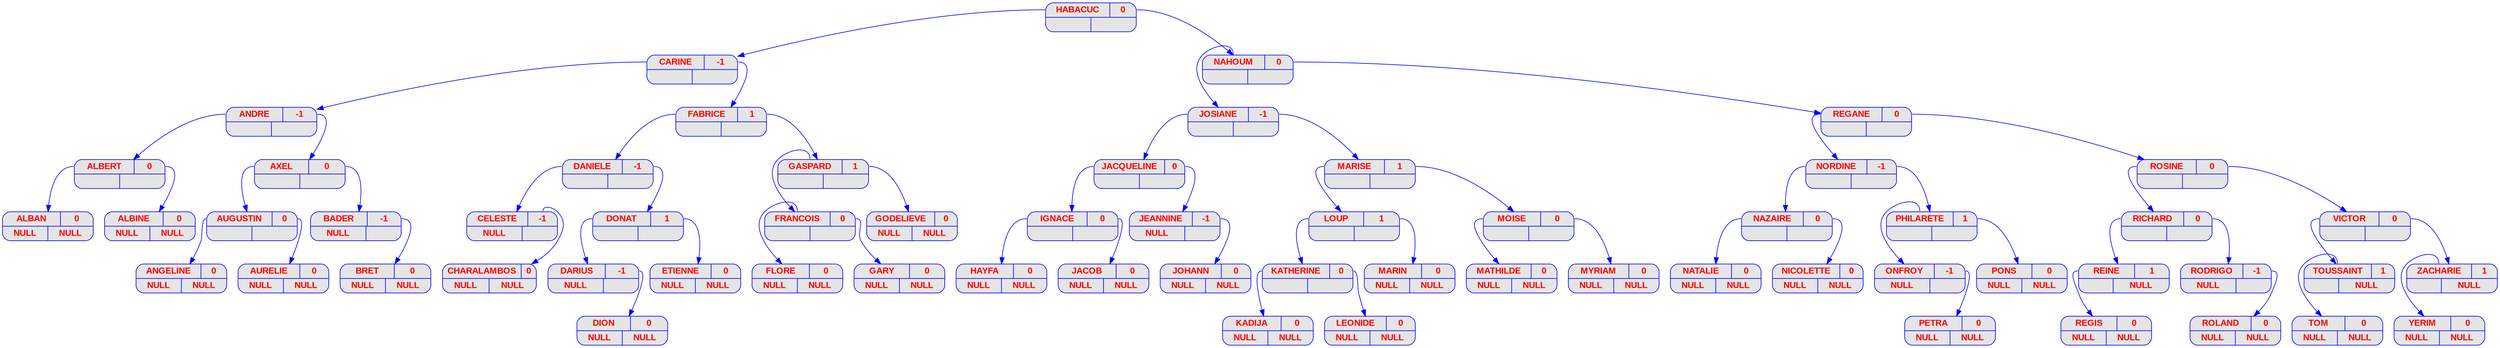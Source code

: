 digraph displayAVL {
	node [
		fontname  = "Arial bold" 
		fontsize  = "14"
		fontcolor = "red"
		style     = "rounded, filled"
		shape     = "record"
		fillcolor = "grey90"
		color     = "blue"
		width     = "2"
	]

	edge [
		color     = "blue"
	]

	HABACUC [label = "{{<g> HABACUC | <d> 0 } | { <g> | <d>}}"];
	HABACUC:g -> CARINE;
	CARINE [label = "{{<g> CARINE | <d> -1 } | { <g> | <d>}}"];
	CARINE:g -> ANDRE;
	ANDRE [label = "{{<g> ANDRE | <d> -1 } | { <g> | <d>}}"];
	ANDRE:g -> ALBERT;
	ALBERT [label = "{{<g> ALBERT | <d> 0 } | { <g> | <d>}}"];
	ALBERT:g -> ALBAN;
	ALBAN [label = "{{<g> ALBAN | <d> 0 } | { <g> | <d>}}"];
	ALBAN [label = "{{<g> ALBAN | <d> 0 }| { <g> NULL | <d> NULL}}"];
	ALBERT:d -> ALBINE;
	ALBINE [label = "{{<g> ALBINE | <d> 0 } | { <g> | <d>}}"];
	ALBINE [label = "{{<g> ALBINE | <d> 0 }| { <g> NULL | <d> NULL}}"];
	ANDRE:d -> AXEL;
	AXEL [label = "{{<g> AXEL | <d> 0 } | { <g> | <d>}}"];
	AXEL:g -> AUGUSTIN;
	AUGUSTIN [label = "{{<g> AUGUSTIN | <d> 0 } | { <g> | <d>}}"];
	AUGUSTIN:g -> ANGELINE;
	ANGELINE [label = "{{<g> ANGELINE | <d> 0 } | { <g> | <d>}}"];
	ANGELINE [label = "{{<g> ANGELINE | <d> 0 }| { <g> NULL | <d> NULL}}"];
	AUGUSTIN:d -> AURELIE;
	AURELIE [label = "{{<g> AURELIE | <d> 0 } | { <g> | <d>}}"];
	AURELIE [label = "{{<g> AURELIE | <d> 0 }| { <g> NULL | <d> NULL}}"];
	AXEL:d -> BADER;
	BADER [label = "{{<g> BADER | <d> -1 } | { <g> | <d>}}"];
	BADER [label = "{{<g> BADER | <d> -1 }| { <g> NULL | <d> }}"];
	BADER:d -> BRET;
	BRET [label = "{{<g> BRET | <d> 0 } | { <g> | <d>}}"];
	BRET [label = "{{<g> BRET | <d> 0 }| { <g> NULL | <d> NULL}}"];
	CARINE:d -> FABRICE;
	FABRICE [label = "{{<g> FABRICE | <d> 1 } | { <g> | <d>}}"];
	FABRICE:g -> DANIELE;
	DANIELE [label = "{{<g> DANIELE | <d> -1 } | { <g> | <d>}}"];
	DANIELE:g -> CELESTE;
	CELESTE [label = "{{<g> CELESTE | <d> -1 } | { <g> | <d>}}"];
	CELESTE [label = "{{<g> CELESTE | <d> -1 }| { <g> NULL | <d> }}"];
	CELESTE:d -> CHARALAMBOS;
	CHARALAMBOS [label = "{{<g> CHARALAMBOS | <d> 0 } | { <g> | <d>}}"];
	CHARALAMBOS [label = "{{<g> CHARALAMBOS | <d> 0 }| { <g> NULL | <d> NULL}}"];
	DANIELE:d -> DONAT;
	DONAT [label = "{{<g> DONAT | <d> 1 } | { <g> | <d>}}"];
	DONAT:g -> DARIUS;
	DARIUS [label = "{{<g> DARIUS | <d> -1 } | { <g> | <d>}}"];
	DARIUS [label = "{{<g> DARIUS | <d> -1 }| { <g> NULL | <d> }}"];
	DARIUS:d -> DION;
	DION [label = "{{<g> DION | <d> 0 } | { <g> | <d>}}"];
	DION [label = "{{<g> DION | <d> 0 }| { <g> NULL | <d> NULL}}"];
	DONAT:d -> ETIENNE;
	ETIENNE [label = "{{<g> ETIENNE | <d> 0 } | { <g> | <d>}}"];
	ETIENNE [label = "{{<g> ETIENNE | <d> 0 }| { <g> NULL | <d> NULL}}"];
	FABRICE:d -> GASPARD;
	GASPARD [label = "{{<g> GASPARD | <d> 1 } | { <g> | <d>}}"];
	GASPARD:g -> FRANCOIS;
	FRANCOIS [label = "{{<g> FRANCOIS | <d> 0 } | { <g> | <d>}}"];
	FRANCOIS:g -> FLORE;
	FLORE [label = "{{<g> FLORE | <d> 0 } | { <g> | <d>}}"];
	FLORE [label = "{{<g> FLORE | <d> 0 }| { <g> NULL | <d> NULL}}"];
	FRANCOIS:d -> GARY;
	GARY [label = "{{<g> GARY | <d> 0 } | { <g> | <d>}}"];
	GARY [label = "{{<g> GARY | <d> 0 }| { <g> NULL | <d> NULL}}"];
	GASPARD:d -> GODELIEVE;
	GODELIEVE [label = "{{<g> GODELIEVE | <d> 0 } | { <g> | <d>}}"];
	GODELIEVE [label = "{{<g> GODELIEVE | <d> 0 }| { <g> NULL | <d> NULL}}"];
	HABACUC:d -> NAHOUM;
	NAHOUM [label = "{{<g> NAHOUM | <d> 0 } | { <g> | <d>}}"];
	NAHOUM:g -> JOSIANE;
	JOSIANE [label = "{{<g> JOSIANE | <d> -1 } | { <g> | <d>}}"];
	JOSIANE:g -> JACQUELINE;
	JACQUELINE [label = "{{<g> JACQUELINE | <d> 0 } | { <g> | <d>}}"];
	JACQUELINE:g -> IGNACE;
	IGNACE [label = "{{<g> IGNACE | <d> 0 } | { <g> | <d>}}"];
	IGNACE:g -> HAYFA;
	HAYFA [label = "{{<g> HAYFA | <d> 0 } | { <g> | <d>}}"];
	HAYFA [label = "{{<g> HAYFA | <d> 0 }| { <g> NULL | <d> NULL}}"];
	IGNACE:d -> JACOB;
	JACOB [label = "{{<g> JACOB | <d> 0 } | { <g> | <d>}}"];
	JACOB [label = "{{<g> JACOB | <d> 0 }| { <g> NULL | <d> NULL}}"];
	JACQUELINE:d -> JEANNINE;
	JEANNINE [label = "{{<g> JEANNINE | <d> -1 } | { <g> | <d>}}"];
	JEANNINE [label = "{{<g> JEANNINE | <d> -1 }| { <g> NULL | <d> }}"];
	JEANNINE:d -> JOHANN;
	JOHANN [label = "{{<g> JOHANN | <d> 0 } | { <g> | <d>}}"];
	JOHANN [label = "{{<g> JOHANN | <d> 0 }| { <g> NULL | <d> NULL}}"];
	JOSIANE:d -> MARISE;
	MARISE [label = "{{<g> MARISE | <d> 1 } | { <g> | <d>}}"];
	MARISE:g -> LOUP;
	LOUP [label = "{{<g> LOUP | <d> 1 } | { <g> | <d>}}"];
	LOUP:g -> KATHERINE;
	KATHERINE [label = "{{<g> KATHERINE | <d> 0 } | { <g> | <d>}}"];
	KATHERINE:g -> KADIJA;
	KADIJA [label = "{{<g> KADIJA | <d> 0 } | { <g> | <d>}}"];
	KADIJA [label = "{{<g> KADIJA | <d> 0 }| { <g> NULL | <d> NULL}}"];
	KATHERINE:d -> LEONIDE;
	LEONIDE [label = "{{<g> LEONIDE | <d> 0 } | { <g> | <d>}}"];
	LEONIDE [label = "{{<g> LEONIDE | <d> 0 }| { <g> NULL | <d> NULL}}"];
	LOUP:d -> MARIN;
	MARIN [label = "{{<g> MARIN | <d> 0 } | { <g> | <d>}}"];
	MARIN [label = "{{<g> MARIN | <d> 0 }| { <g> NULL | <d> NULL}}"];
	MARISE:d -> MOISE;
	MOISE [label = "{{<g> MOISE | <d> 0 } | { <g> | <d>}}"];
	MOISE:g -> MATHILDE;
	MATHILDE [label = "{{<g> MATHILDE | <d> 0 } | { <g> | <d>}}"];
	MATHILDE [label = "{{<g> MATHILDE | <d> 0 }| { <g> NULL | <d> NULL}}"];
	MOISE:d -> MYRIAM;
	MYRIAM [label = "{{<g> MYRIAM | <d> 0 } | { <g> | <d>}}"];
	MYRIAM [label = "{{<g> MYRIAM | <d> 0 }| { <g> NULL | <d> NULL}}"];
	NAHOUM:d -> REGANE;
	REGANE [label = "{{<g> REGANE | <d> 0 } | { <g> | <d>}}"];
	REGANE:g -> NORDINE;
	NORDINE [label = "{{<g> NORDINE | <d> -1 } | { <g> | <d>}}"];
	NORDINE:g -> NAZAIRE;
	NAZAIRE [label = "{{<g> NAZAIRE | <d> 0 } | { <g> | <d>}}"];
	NAZAIRE:g -> NATALIE;
	NATALIE [label = "{{<g> NATALIE | <d> 0 } | { <g> | <d>}}"];
	NATALIE [label = "{{<g> NATALIE | <d> 0 }| { <g> NULL | <d> NULL}}"];
	NAZAIRE:d -> NICOLETTE;
	NICOLETTE [label = "{{<g> NICOLETTE | <d> 0 } | { <g> | <d>}}"];
	NICOLETTE [label = "{{<g> NICOLETTE | <d> 0 }| { <g> NULL | <d> NULL}}"];
	NORDINE:d -> PHILARETE;
	PHILARETE [label = "{{<g> PHILARETE | <d> 1 } | { <g> | <d>}}"];
	PHILARETE:g -> ONFROY;
	ONFROY [label = "{{<g> ONFROY | <d> -1 } | { <g> | <d>}}"];
	ONFROY [label = "{{<g> ONFROY | <d> -1 }| { <g> NULL | <d> }}"];
	ONFROY:d -> PETRA;
	PETRA [label = "{{<g> PETRA | <d> 0 } | { <g> | <d>}}"];
	PETRA [label = "{{<g> PETRA | <d> 0 }| { <g> NULL | <d> NULL}}"];
	PHILARETE:d -> PONS;
	PONS [label = "{{<g> PONS | <d> 0 } | { <g> | <d>}}"];
	PONS [label = "{{<g> PONS | <d> 0 }| { <g> NULL | <d> NULL}}"];
	REGANE:d -> ROSINE;
	ROSINE [label = "{{<g> ROSINE | <d> 0 } | { <g> | <d>}}"];
	ROSINE:g -> RICHARD;
	RICHARD [label = "{{<g> RICHARD | <d> 0 } | { <g> | <d>}}"];
	RICHARD:g -> REINE;
	REINE [label = "{{<g> REINE | <d> 1 } | { <g> | <d>}}"];
	REINE [label = "{{<g> REINE | <d> 1 }| { <g> | <d> NULL}}"];
	REINE:g -> REGIS;
	REGIS [label = "{{<g> REGIS | <d> 0 } | { <g> | <d>}}"];
	REGIS [label = "{{<g> REGIS | <d> 0 }| { <g> NULL | <d> NULL}}"];
	RICHARD:d -> RODRIGO;
	RODRIGO [label = "{{<g> RODRIGO | <d> -1 } | { <g> | <d>}}"];
	RODRIGO [label = "{{<g> RODRIGO | <d> -1 }| { <g> NULL | <d> }}"];
	RODRIGO:d -> ROLAND;
	ROLAND [label = "{{<g> ROLAND | <d> 0 } | { <g> | <d>}}"];
	ROLAND [label = "{{<g> ROLAND | <d> 0 }| { <g> NULL | <d> NULL}}"];
	ROSINE:d -> VICTOR;
	VICTOR [label = "{{<g> VICTOR | <d> 0 } | { <g> | <d>}}"];
	VICTOR:g -> TOUSSAINT;
	TOUSSAINT [label = "{{<g> TOUSSAINT | <d> 1 } | { <g> | <d>}}"];
	TOUSSAINT [label = "{{<g> TOUSSAINT | <d> 1 }| { <g> | <d> NULL}}"];
	TOUSSAINT:g -> TOM;
	TOM [label = "{{<g> TOM | <d> 0 } | { <g> | <d>}}"];
	TOM [label = "{{<g> TOM | <d> 0 }| { <g> NULL | <d> NULL}}"];
	VICTOR:d -> ZACHARIE;
	ZACHARIE [label = "{{<g> ZACHARIE | <d> 1 } | { <g> | <d>}}"];
	ZACHARIE [label = "{{<g> ZACHARIE | <d> 1 }| { <g> | <d> NULL}}"];
	ZACHARIE:g -> YERIM;
	YERIM [label = "{{<g> YERIM | <d> 0 } | { <g> | <d>}}"];
	YERIM [label = "{{<g> YERIM | <d> 0 }| { <g> NULL | <d> NULL}}"];
}
